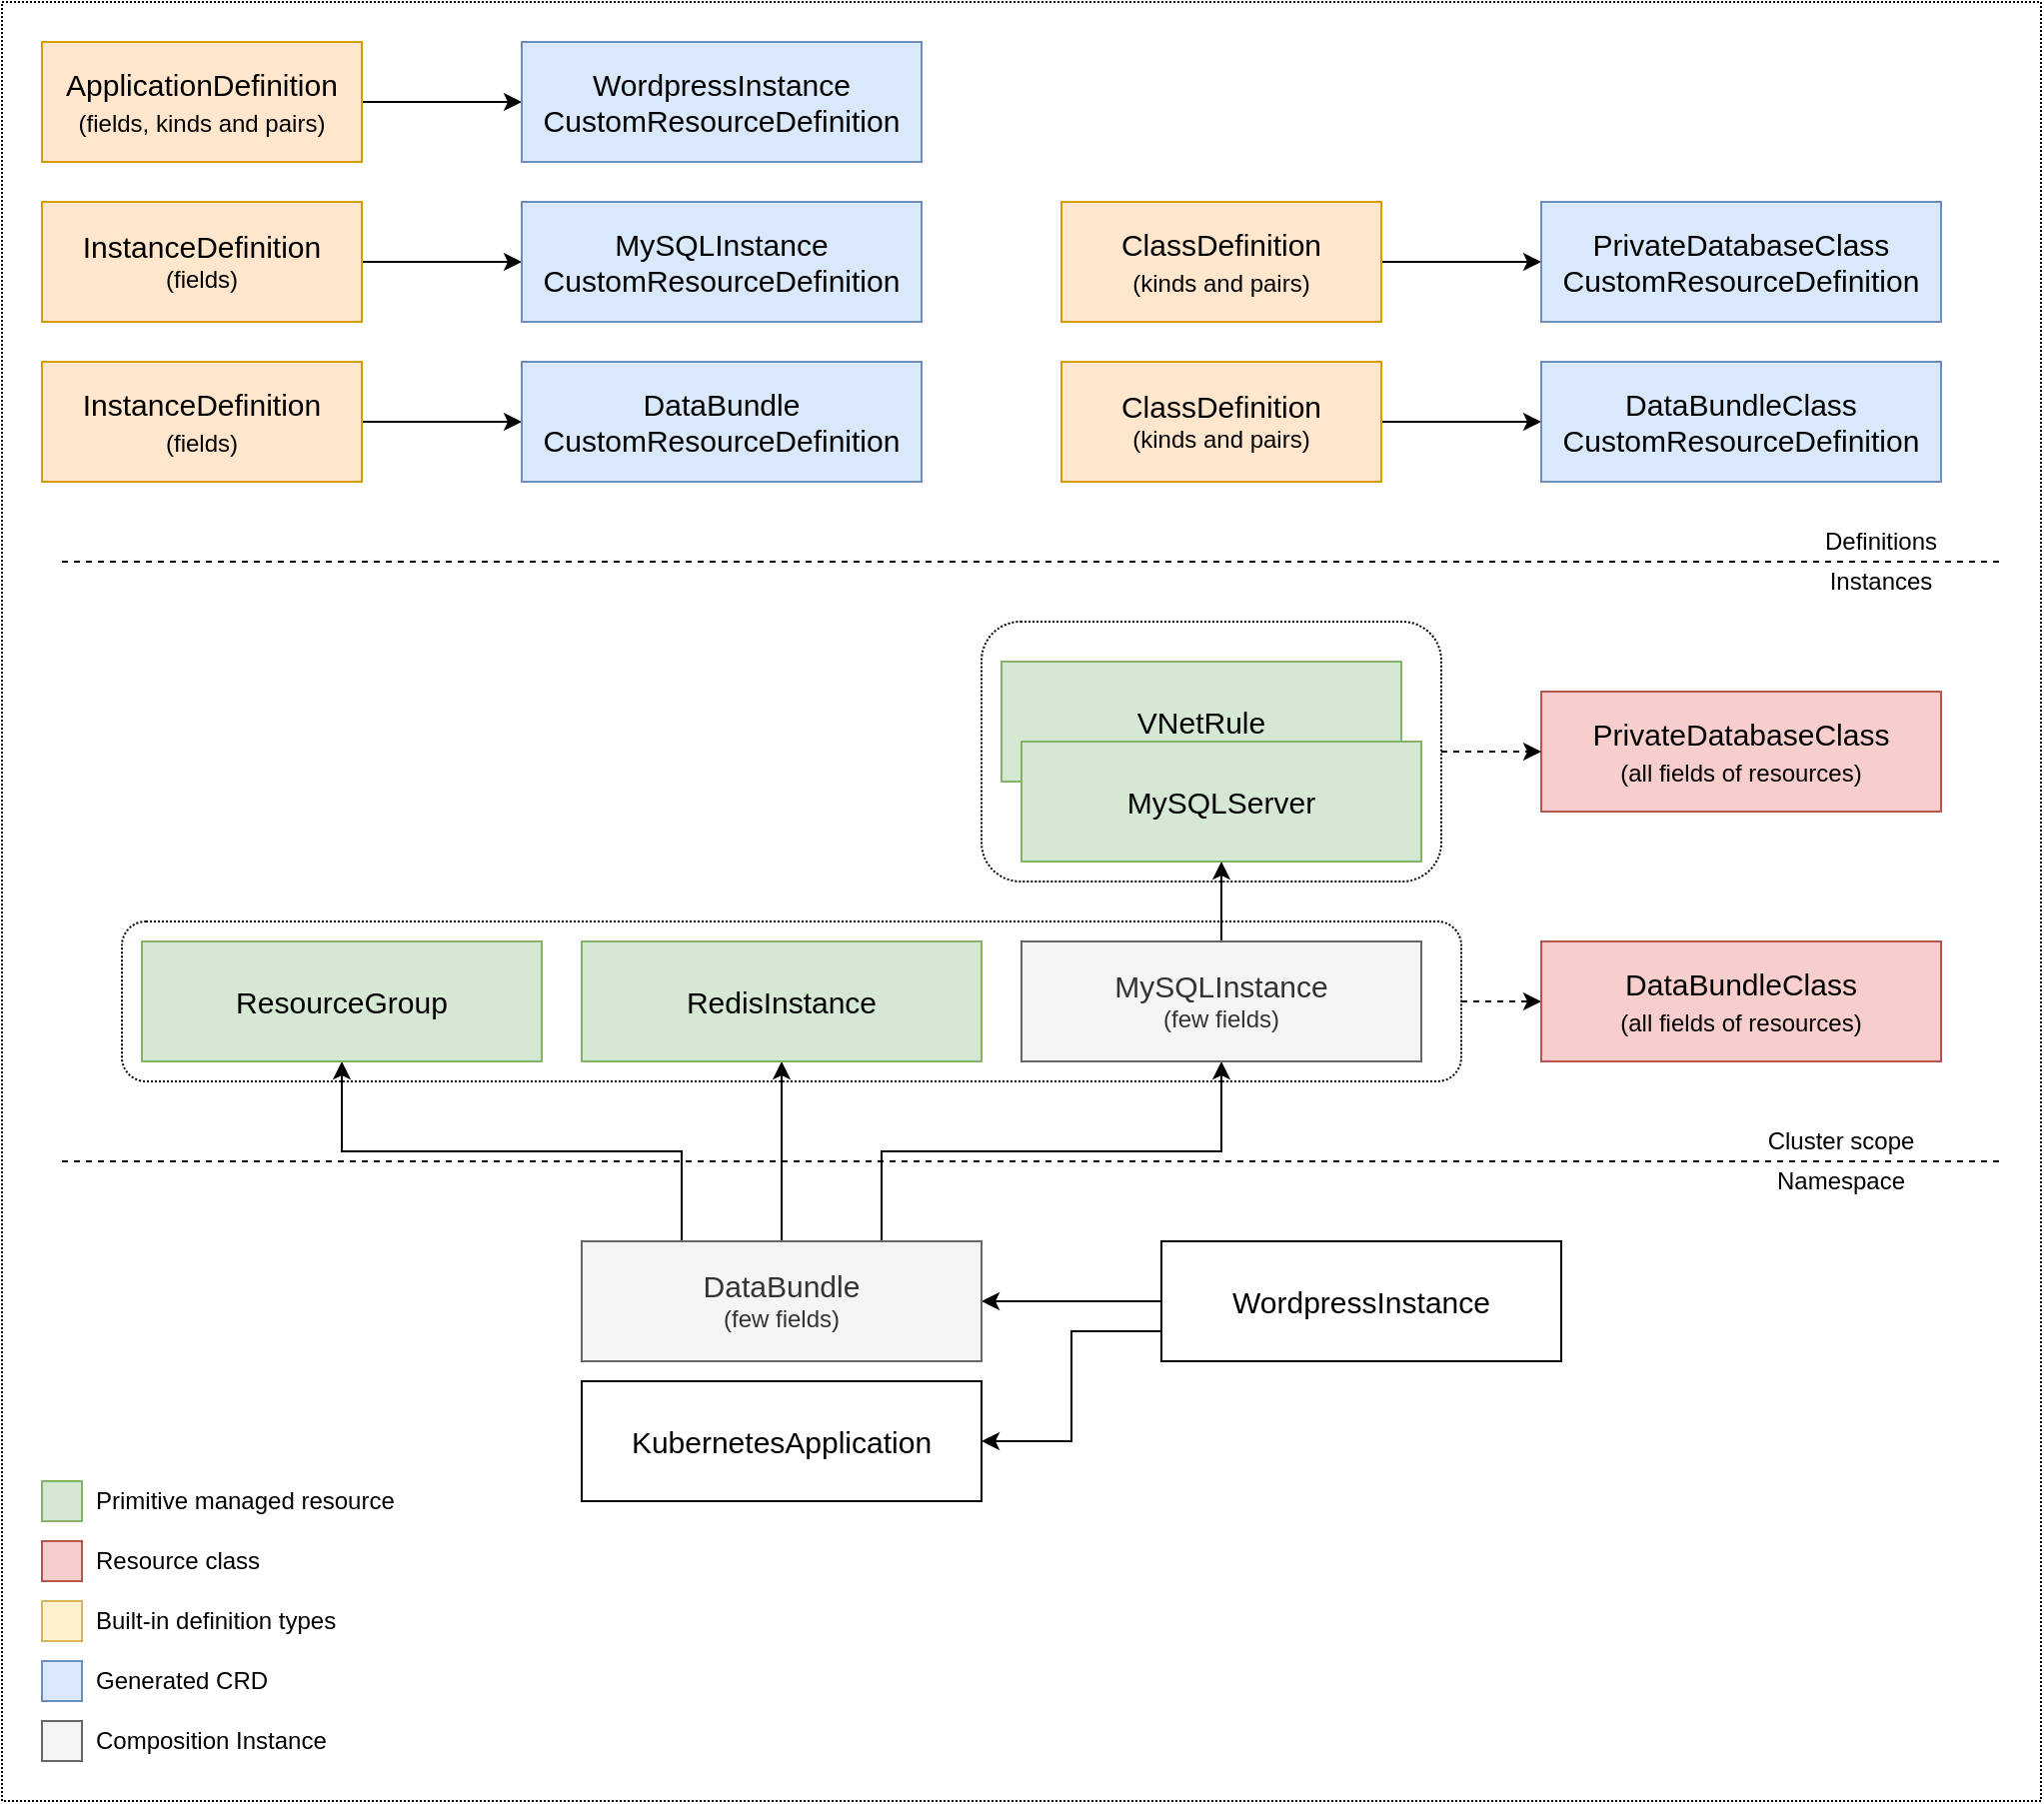 <mxfile version="12.8.5" type="device"><diagram id="DUa3qiv5Z1ec6-luUVc6" name="Page-1"><mxGraphModel dx="1186" dy="681" grid="1" gridSize="10" guides="1" tooltips="1" connect="1" arrows="1" fold="1" page="1" pageScale="1" pageWidth="850" pageHeight="1100" math="0" shadow="0"><root><mxCell id="0"/><mxCell id="1" parent="0"/><mxCell id="KaNd3CULuC5oZrqCrGvB-115" value="" style="rounded=0;whiteSpace=wrap;html=1;dashed=1;dashPattern=1 1;align=left;fillColor=none;" parent="1" vertex="1"><mxGeometry x="50" y="200" width="1020" height="900" as="geometry"/></mxCell><mxCell id="KaNd3CULuC5oZrqCrGvB-111" style="edgeStyle=orthogonalEdgeStyle;rounded=0;orthogonalLoop=1;jettySize=auto;html=1;exitX=1;exitY=0.5;exitDx=0;exitDy=0;entryX=0;entryY=0.5;entryDx=0;entryDy=0;dashed=1;" parent="1" source="KaNd3CULuC5oZrqCrGvB-110" target="KaNd3CULuC5oZrqCrGvB-109" edge="1"><mxGeometry relative="1" as="geometry"/></mxCell><mxCell id="KaNd3CULuC5oZrqCrGvB-110" value="" style="rounded=1;whiteSpace=wrap;html=1;align=left;fillColor=none;dashed=1;dashPattern=1 1;" parent="1" vertex="1"><mxGeometry x="110" y="660" width="670" height="80" as="geometry"/></mxCell><mxCell id="KaNd3CULuC5oZrqCrGvB-9" value="" style="edgeStyle=orthogonalEdgeStyle;rounded=0;orthogonalLoop=1;jettySize=auto;html=1;" parent="1" source="KaNd3CULuC5oZrqCrGvB-10" target="KaNd3CULuC5oZrqCrGvB-11" edge="1"><mxGeometry relative="1" as="geometry"/></mxCell><mxCell id="KaNd3CULuC5oZrqCrGvB-10" value="&lt;div&gt;&lt;font style=&quot;font-size: 15px&quot;&gt;InstanceDefinition&lt;/font&gt;&lt;/div&gt;&lt;div&gt;&lt;font style=&quot;font-size: 12px&quot;&gt;(fields)&lt;br&gt;&lt;/font&gt;&lt;/div&gt;" style="rounded=0;whiteSpace=wrap;html=1;fillColor=#ffe6cc;strokeColor=#d79b00;" parent="1" vertex="1"><mxGeometry x="70" y="300" width="160" height="60" as="geometry"/></mxCell><mxCell id="KaNd3CULuC5oZrqCrGvB-11" value="&lt;div&gt;&lt;font style=&quot;font-size: 15px&quot;&gt;MySQLInstance&lt;/font&gt;&lt;/div&gt;&lt;div&gt;&lt;font style=&quot;font-size: 15px&quot;&gt;CustomResourceDefinition&lt;br&gt;&lt;/font&gt;&lt;/div&gt;" style="rounded=0;whiteSpace=wrap;html=1;fillColor=#dae8fc;strokeColor=#6c8ebf;" parent="1" vertex="1"><mxGeometry x="310" y="300" width="200" height="60" as="geometry"/></mxCell><mxCell id="KaNd3CULuC5oZrqCrGvB-12" value="" style="edgeStyle=orthogonalEdgeStyle;rounded=0;orthogonalLoop=1;jettySize=auto;html=1;" parent="1" source="KaNd3CULuC5oZrqCrGvB-13" target="KaNd3CULuC5oZrqCrGvB-14" edge="1"><mxGeometry relative="1" as="geometry"/></mxCell><mxCell id="KaNd3CULuC5oZrqCrGvB-13" value="&lt;div&gt;&lt;font style=&quot;font-size: 15px&quot;&gt;ClassDefinition&lt;/font&gt;&lt;br&gt;&lt;font style=&quot;font-size: 15px&quot;&gt;&lt;font style=&quot;font-size: 12px&quot;&gt;(kinds and pairs)&lt;/font&gt;&lt;/font&gt;&lt;/div&gt;" style="rounded=0;whiteSpace=wrap;html=1;fillColor=#ffe6cc;strokeColor=#d79b00;" parent="1" vertex="1"><mxGeometry x="580" y="300" width="160" height="60" as="geometry"/></mxCell><mxCell id="KaNd3CULuC5oZrqCrGvB-14" value="&lt;div&gt;&lt;font style=&quot;font-size: 15px&quot;&gt;PrivateDatabaseClass&lt;/font&gt;&lt;/div&gt;&lt;div&gt;&lt;font style=&quot;font-size: 15px&quot;&gt;CustomResourceDefinition&lt;br&gt;&lt;/font&gt;&lt;/div&gt;" style="rounded=0;whiteSpace=wrap;html=1;fillColor=#dae8fc;strokeColor=#6c8ebf;" parent="1" vertex="1"><mxGeometry x="820" y="300" width="200" height="60" as="geometry"/></mxCell><mxCell id="KaNd3CULuC5oZrqCrGvB-15" value="" style="edgeStyle=orthogonalEdgeStyle;rounded=0;orthogonalLoop=1;jettySize=auto;html=1;" parent="1" source="KaNd3CULuC5oZrqCrGvB-16" target="KaNd3CULuC5oZrqCrGvB-17" edge="1"><mxGeometry relative="1" as="geometry"/></mxCell><mxCell id="KaNd3CULuC5oZrqCrGvB-16" value="&lt;font style=&quot;font-size: 15px&quot;&gt;ClassDefinition&lt;/font&gt;&lt;font style=&quot;font-size: 12px&quot;&gt;&lt;br&gt;(kinds and pairs)&lt;/font&gt;" style="rounded=0;whiteSpace=wrap;html=1;fillColor=#ffe6cc;strokeColor=#d79b00;" parent="1" vertex="1"><mxGeometry x="580" y="380" width="160" height="60" as="geometry"/></mxCell><mxCell id="KaNd3CULuC5oZrqCrGvB-17" value="&lt;div&gt;&lt;font style=&quot;font-size: 15px&quot;&gt;DataBundleClass&lt;/font&gt;&lt;/div&gt;&lt;div&gt;&lt;font style=&quot;font-size: 15px&quot;&gt;CustomResourceDefinition&lt;br&gt;&lt;/font&gt;&lt;/div&gt;" style="rounded=0;whiteSpace=wrap;html=1;fillColor=#dae8fc;strokeColor=#6c8ebf;" parent="1" vertex="1"><mxGeometry x="820" y="380" width="200" height="60" as="geometry"/></mxCell><mxCell id="KaNd3CULuC5oZrqCrGvB-18" value="" style="endArrow=none;dashed=1;html=1;" parent="1" edge="1"><mxGeometry width="50" height="50" relative="1" as="geometry"><mxPoint x="80" y="780" as="sourcePoint"/><mxPoint x="1050" y="780" as="targetPoint"/></mxGeometry></mxCell><mxCell id="KaNd3CULuC5oZrqCrGvB-19" value="Cluster scope" style="text;html=1;strokeColor=none;fillColor=none;align=center;verticalAlign=middle;whiteSpace=wrap;rounded=0;" parent="1" vertex="1"><mxGeometry x="930" y="760" width="80" height="20" as="geometry"/></mxCell><mxCell id="KaNd3CULuC5oZrqCrGvB-20" value="Namespace" style="text;html=1;strokeColor=none;fillColor=none;align=center;verticalAlign=middle;whiteSpace=wrap;rounded=0;" parent="1" vertex="1"><mxGeometry x="930" y="780" width="80" height="20" as="geometry"/></mxCell><mxCell id="KaNd3CULuC5oZrqCrGvB-70" style="edgeStyle=orthogonalEdgeStyle;rounded=0;orthogonalLoop=1;jettySize=auto;html=1;exitX=0;exitY=0.75;exitDx=0;exitDy=0;entryX=1;entryY=0.5;entryDx=0;entryDy=0;" parent="1" source="KaNd3CULuC5oZrqCrGvB-22" target="KaNd3CULuC5oZrqCrGvB-25" edge="1"><mxGeometry relative="1" as="geometry"/></mxCell><mxCell id="KaNd3CULuC5oZrqCrGvB-71" style="edgeStyle=orthogonalEdgeStyle;rounded=0;orthogonalLoop=1;jettySize=auto;html=1;exitX=0;exitY=0.5;exitDx=0;exitDy=0;entryX=1;entryY=0.5;entryDx=0;entryDy=0;" parent="1" source="KaNd3CULuC5oZrqCrGvB-22" target="KaNd3CULuC5oZrqCrGvB-23" edge="1"><mxGeometry relative="1" as="geometry"/></mxCell><mxCell id="KaNd3CULuC5oZrqCrGvB-22" value="&lt;div&gt;&lt;font style=&quot;font-size: 15px&quot;&gt;WordpressInstance&lt;/font&gt;&lt;/div&gt;" style="rounded=0;whiteSpace=wrap;html=1;" parent="1" vertex="1"><mxGeometry x="630" y="820" width="200" height="60" as="geometry"/></mxCell><mxCell id="KaNd3CULuC5oZrqCrGvB-65" style="edgeStyle=orthogonalEdgeStyle;rounded=0;orthogonalLoop=1;jettySize=auto;html=1;exitX=0.25;exitY=0;exitDx=0;exitDy=0;entryX=0.5;entryY=1;entryDx=0;entryDy=0;" parent="1" source="KaNd3CULuC5oZrqCrGvB-23" target="KaNd3CULuC5oZrqCrGvB-29" edge="1"><mxGeometry relative="1" as="geometry"/></mxCell><mxCell id="KaNd3CULuC5oZrqCrGvB-96" style="edgeStyle=orthogonalEdgeStyle;rounded=0;orthogonalLoop=1;jettySize=auto;html=1;exitX=0.5;exitY=0;exitDx=0;exitDy=0;entryX=0.5;entryY=1;entryDx=0;entryDy=0;" parent="1" source="KaNd3CULuC5oZrqCrGvB-23" target="KaNd3CULuC5oZrqCrGvB-92" edge="1"><mxGeometry relative="1" as="geometry"/></mxCell><mxCell id="KaNd3CULuC5oZrqCrGvB-97" style="edgeStyle=orthogonalEdgeStyle;rounded=0;orthogonalLoop=1;jettySize=auto;html=1;exitX=0.75;exitY=0;exitDx=0;exitDy=0;entryX=0.5;entryY=1;entryDx=0;entryDy=0;" parent="1" source="KaNd3CULuC5oZrqCrGvB-23" target="KaNd3CULuC5oZrqCrGvB-89" edge="1"><mxGeometry relative="1" as="geometry"/></mxCell><mxCell id="KaNd3CULuC5oZrqCrGvB-25" value="&lt;font style=&quot;font-size: 15px&quot;&gt;KubernetesApplication&lt;/font&gt;" style="rounded=0;whiteSpace=wrap;html=1;" parent="1" vertex="1"><mxGeometry x="340" y="890" width="200" height="60" as="geometry"/></mxCell><mxCell id="KaNd3CULuC5oZrqCrGvB-29" value="&lt;font style=&quot;font-size: 15px&quot;&gt;ResourceGroup&lt;/font&gt;" style="rounded=0;whiteSpace=wrap;html=1;fillColor=#d5e8d4;strokeColor=#82b366;" parent="1" vertex="1"><mxGeometry x="120" y="670" width="200" height="60" as="geometry"/></mxCell><mxCell id="KaNd3CULuC5oZrqCrGvB-32" value="&lt;font style=&quot;font-size: 15px&quot;&gt;PrivateDatabaseClass&lt;br&gt;&lt;font style=&quot;font-size: 12px&quot;&gt;(all fields of resources)&lt;/font&gt;&lt;br&gt;&lt;/font&gt;" style="rounded=0;whiteSpace=wrap;html=1;fillColor=#f8cecc;strokeColor=#b85450;" parent="1" vertex="1"><mxGeometry x="820" y="545" width="200" height="60" as="geometry"/></mxCell><mxCell id="KaNd3CULuC5oZrqCrGvB-34" value="" style="endArrow=none;dashed=1;html=1;" parent="1" edge="1"><mxGeometry width="50" height="50" relative="1" as="geometry"><mxPoint x="80" y="480" as="sourcePoint"/><mxPoint x="1050" y="480" as="targetPoint"/></mxGeometry></mxCell><mxCell id="KaNd3CULuC5oZrqCrGvB-35" value="Definitions" style="text;html=1;strokeColor=none;fillColor=none;align=center;verticalAlign=middle;whiteSpace=wrap;rounded=0;" parent="1" vertex="1"><mxGeometry x="950" y="460" width="80" height="20" as="geometry"/></mxCell><mxCell id="KaNd3CULuC5oZrqCrGvB-36" value="Instances" style="text;html=1;strokeColor=none;fillColor=none;align=center;verticalAlign=middle;whiteSpace=wrap;rounded=0;" parent="1" vertex="1"><mxGeometry x="950" y="480" width="80" height="20" as="geometry"/></mxCell><mxCell id="KaNd3CULuC5oZrqCrGvB-30" value="&lt;font style=&quot;font-size: 15px&quot;&gt;VNetRule&lt;/font&gt;" style="rounded=0;whiteSpace=wrap;html=1;fillColor=#d5e8d4;strokeColor=#82b366;" parent="1" vertex="1"><mxGeometry x="550" y="530" width="200" height="60" as="geometry"/></mxCell><mxCell id="KaNd3CULuC5oZrqCrGvB-28" value="&lt;font style=&quot;font-size: 15px&quot;&gt;MySQLServer&lt;/font&gt;" style="rounded=0;whiteSpace=wrap;html=1;fillColor=#d5e8d4;strokeColor=#82b366;" parent="1" vertex="1"><mxGeometry x="560" y="570" width="200" height="60" as="geometry"/></mxCell><mxCell id="KaNd3CULuC5oZrqCrGvB-72" value="" style="whiteSpace=wrap;html=1;aspect=fixed;fillColor=#d5e8d4;strokeColor=#82b366;" parent="1" vertex="1"><mxGeometry x="70" y="940" width="20" height="20" as="geometry"/></mxCell><mxCell id="KaNd3CULuC5oZrqCrGvB-73" value="" style="whiteSpace=wrap;html=1;aspect=fixed;fillColor=#f8cecc;strokeColor=#b85450;" parent="1" vertex="1"><mxGeometry x="70" y="970" width="20" height="20" as="geometry"/></mxCell><mxCell id="KaNd3CULuC5oZrqCrGvB-74" value="" style="whiteSpace=wrap;html=1;aspect=fixed;fillColor=#dae8fc;strokeColor=#6c8ebf;" parent="1" vertex="1"><mxGeometry x="70" y="1030" width="20" height="20" as="geometry"/></mxCell><mxCell id="KaNd3CULuC5oZrqCrGvB-75" value="" style="whiteSpace=wrap;html=1;aspect=fixed;fillColor=#f5f5f5;strokeColor=#666666;fontColor=#333333;" parent="1" vertex="1"><mxGeometry x="70" y="1060" width="20" height="20" as="geometry"/></mxCell><mxCell id="KaNd3CULuC5oZrqCrGvB-76" value="" style="whiteSpace=wrap;html=1;aspect=fixed;fillColor=#fff2cc;strokeColor=#d6b656;" parent="1" vertex="1"><mxGeometry x="70" y="1000" width="20" height="20" as="geometry"/></mxCell><mxCell id="KaNd3CULuC5oZrqCrGvB-82" value="Primitive managed resource" style="text;html=1;strokeColor=none;fillColor=none;align=left;verticalAlign=middle;whiteSpace=wrap;rounded=0;" parent="1" vertex="1"><mxGeometry x="95" y="940" width="155" height="20" as="geometry"/></mxCell><mxCell id="KaNd3CULuC5oZrqCrGvB-83" value="Resource class" style="text;html=1;strokeColor=none;fillColor=none;align=left;verticalAlign=middle;whiteSpace=wrap;rounded=0;" parent="1" vertex="1"><mxGeometry x="95" y="970" width="120" height="20" as="geometry"/></mxCell><mxCell id="KaNd3CULuC5oZrqCrGvB-86" value="Built-in definition types" style="text;html=1;strokeColor=none;fillColor=none;align=left;verticalAlign=middle;whiteSpace=wrap;rounded=0;" parent="1" vertex="1"><mxGeometry x="95" y="1000" width="130" height="20" as="geometry"/></mxCell><mxCell id="KaNd3CULuC5oZrqCrGvB-87" value="Generated CRD" style="text;html=1;strokeColor=none;fillColor=none;align=left;verticalAlign=middle;whiteSpace=wrap;rounded=0;" parent="1" vertex="1"><mxGeometry x="95" y="1030" width="120" height="20" as="geometry"/></mxCell><mxCell id="KaNd3CULuC5oZrqCrGvB-88" value="Composition Instance" style="text;html=1;strokeColor=none;fillColor=none;align=left;verticalAlign=middle;whiteSpace=wrap;rounded=0;" parent="1" vertex="1"><mxGeometry x="95" y="1060" width="135" height="20" as="geometry"/></mxCell><mxCell id="KaNd3CULuC5oZrqCrGvB-90" style="edgeStyle=orthogonalEdgeStyle;rounded=0;orthogonalLoop=1;jettySize=auto;html=1;exitX=0.5;exitY=0;exitDx=0;exitDy=0;entryX=0.5;entryY=1;entryDx=0;entryDy=0;" parent="1" source="KaNd3CULuC5oZrqCrGvB-89" target="KaNd3CULuC5oZrqCrGvB-28" edge="1"><mxGeometry relative="1" as="geometry"/></mxCell><mxCell id="KaNd3CULuC5oZrqCrGvB-89" value="&lt;div&gt;&lt;font style=&quot;font-size: 15px&quot;&gt;MySQLInstance&lt;/font&gt;&lt;/div&gt;(few fields)" style="rounded=0;whiteSpace=wrap;html=1;fillColor=#f5f5f5;strokeColor=#666666;fontColor=#333333;" parent="1" vertex="1"><mxGeometry x="560" y="670" width="200" height="60" as="geometry"/></mxCell><mxCell id="KaNd3CULuC5oZrqCrGvB-92" value="&lt;font style=&quot;font-size: 15px&quot;&gt;RedisInstance&lt;/font&gt;" style="rounded=0;whiteSpace=wrap;html=1;fillColor=#d5e8d4;strokeColor=#82b366;" parent="1" vertex="1"><mxGeometry x="340" y="670" width="200" height="60" as="geometry"/></mxCell><mxCell id="KaNd3CULuC5oZrqCrGvB-106" value="" style="edgeStyle=orthogonalEdgeStyle;rounded=0;orthogonalLoop=1;jettySize=auto;html=1;" parent="1" source="KaNd3CULuC5oZrqCrGvB-107" target="KaNd3CULuC5oZrqCrGvB-108" edge="1"><mxGeometry relative="1" as="geometry"/></mxCell><mxCell id="KaNd3CULuC5oZrqCrGvB-107" value="&lt;div&gt;&lt;font style=&quot;font-size: 15px&quot;&gt;InstanceDefinition&lt;/font&gt;&lt;br&gt;&lt;font style=&quot;font-size: 15px&quot;&gt;&lt;font style=&quot;font-size: 12px&quot;&gt;(fields)&lt;/font&gt;&lt;/font&gt;&lt;/div&gt;" style="rounded=0;whiteSpace=wrap;html=1;fillColor=#ffe6cc;strokeColor=#d79b00;" parent="1" vertex="1"><mxGeometry x="70" y="380" width="160" height="60" as="geometry"/></mxCell><mxCell id="KaNd3CULuC5oZrqCrGvB-108" value="&lt;div&gt;&lt;font style=&quot;font-size: 15px&quot;&gt;DataBundle&lt;/font&gt;&lt;/div&gt;&lt;div&gt;&lt;font style=&quot;font-size: 15px&quot;&gt;CustomResourceDefinition&lt;br&gt;&lt;/font&gt;&lt;/div&gt;" style="rounded=0;whiteSpace=wrap;html=1;fillColor=#dae8fc;strokeColor=#6c8ebf;" parent="1" vertex="1"><mxGeometry x="310" y="380" width="200" height="60" as="geometry"/></mxCell><mxCell id="KaNd3CULuC5oZrqCrGvB-109" value="&lt;font style=&quot;font-size: 15px&quot;&gt;DataBundleClass&lt;/font&gt;&lt;br&gt;&lt;font style=&quot;font-size: 15px&quot;&gt;&lt;font style=&quot;font-size: 12px&quot;&gt;(all fields of resources)&lt;/font&gt;&lt;/font&gt;" style="rounded=0;whiteSpace=wrap;html=1;fillColor=#f8cecc;strokeColor=#b85450;" parent="1" vertex="1"><mxGeometry x="820" y="670" width="200" height="60" as="geometry"/></mxCell><mxCell id="KaNd3CULuC5oZrqCrGvB-113" style="edgeStyle=orthogonalEdgeStyle;rounded=0;orthogonalLoop=1;jettySize=auto;html=1;exitX=1;exitY=0.5;exitDx=0;exitDy=0;entryX=0;entryY=0.5;entryDx=0;entryDy=0;dashed=1;" parent="1" source="KaNd3CULuC5oZrqCrGvB-112" target="KaNd3CULuC5oZrqCrGvB-32" edge="1"><mxGeometry relative="1" as="geometry"/></mxCell><mxCell id="KaNd3CULuC5oZrqCrGvB-112" value="" style="rounded=1;whiteSpace=wrap;html=1;align=left;fillColor=none;dashed=1;dashPattern=1 1;" parent="1" vertex="1"><mxGeometry x="540" y="510" width="230" height="130" as="geometry"/></mxCell><mxCell id="KaNd3CULuC5oZrqCrGvB-23" value="&lt;font style=&quot;font-size: 15px&quot;&gt;DataBundle&lt;/font&gt;&lt;br&gt;(few fields)" style="rounded=0;whiteSpace=wrap;html=1;fillColor=#f5f5f5;strokeColor=#666666;fontColor=#333333;" parent="1" vertex="1"><mxGeometry x="340" y="820" width="200" height="60" as="geometry"/></mxCell><mxCell id="rMG9Y9CJsnsOgYzFC4Mo-1" value="" style="edgeStyle=orthogonalEdgeStyle;rounded=0;orthogonalLoop=1;jettySize=auto;html=1;" edge="1" parent="1" source="rMG9Y9CJsnsOgYzFC4Mo-2" target="rMG9Y9CJsnsOgYzFC4Mo-3"><mxGeometry relative="1" as="geometry"/></mxCell><mxCell id="rMG9Y9CJsnsOgYzFC4Mo-2" value="&lt;div&gt;&lt;font style=&quot;font-size: 15px&quot;&gt;ApplicationDefinition&lt;/font&gt;&lt;br&gt;&lt;font style=&quot;font-size: 15px&quot;&gt;&lt;font style=&quot;font-size: 12px&quot;&gt;(fields, kinds and pairs)&lt;/font&gt;&lt;/font&gt;&lt;/div&gt;" style="rounded=0;whiteSpace=wrap;html=1;fillColor=#ffe6cc;strokeColor=#d79b00;" vertex="1" parent="1"><mxGeometry x="70" y="220" width="160" height="60" as="geometry"/></mxCell><mxCell id="rMG9Y9CJsnsOgYzFC4Mo-3" value="&lt;div&gt;&lt;font style=&quot;font-size: 15px&quot;&gt;WordpressInstance&lt;/font&gt;&lt;/div&gt;&lt;div&gt;&lt;font style=&quot;font-size: 15px&quot;&gt;CustomResourceDefinition&lt;br&gt;&lt;/font&gt;&lt;/div&gt;" style="rounded=0;whiteSpace=wrap;html=1;fillColor=#dae8fc;strokeColor=#6c8ebf;" vertex="1" parent="1"><mxGeometry x="310" y="220" width="200" height="60" as="geometry"/></mxCell></root></mxGraphModel></diagram></mxfile>